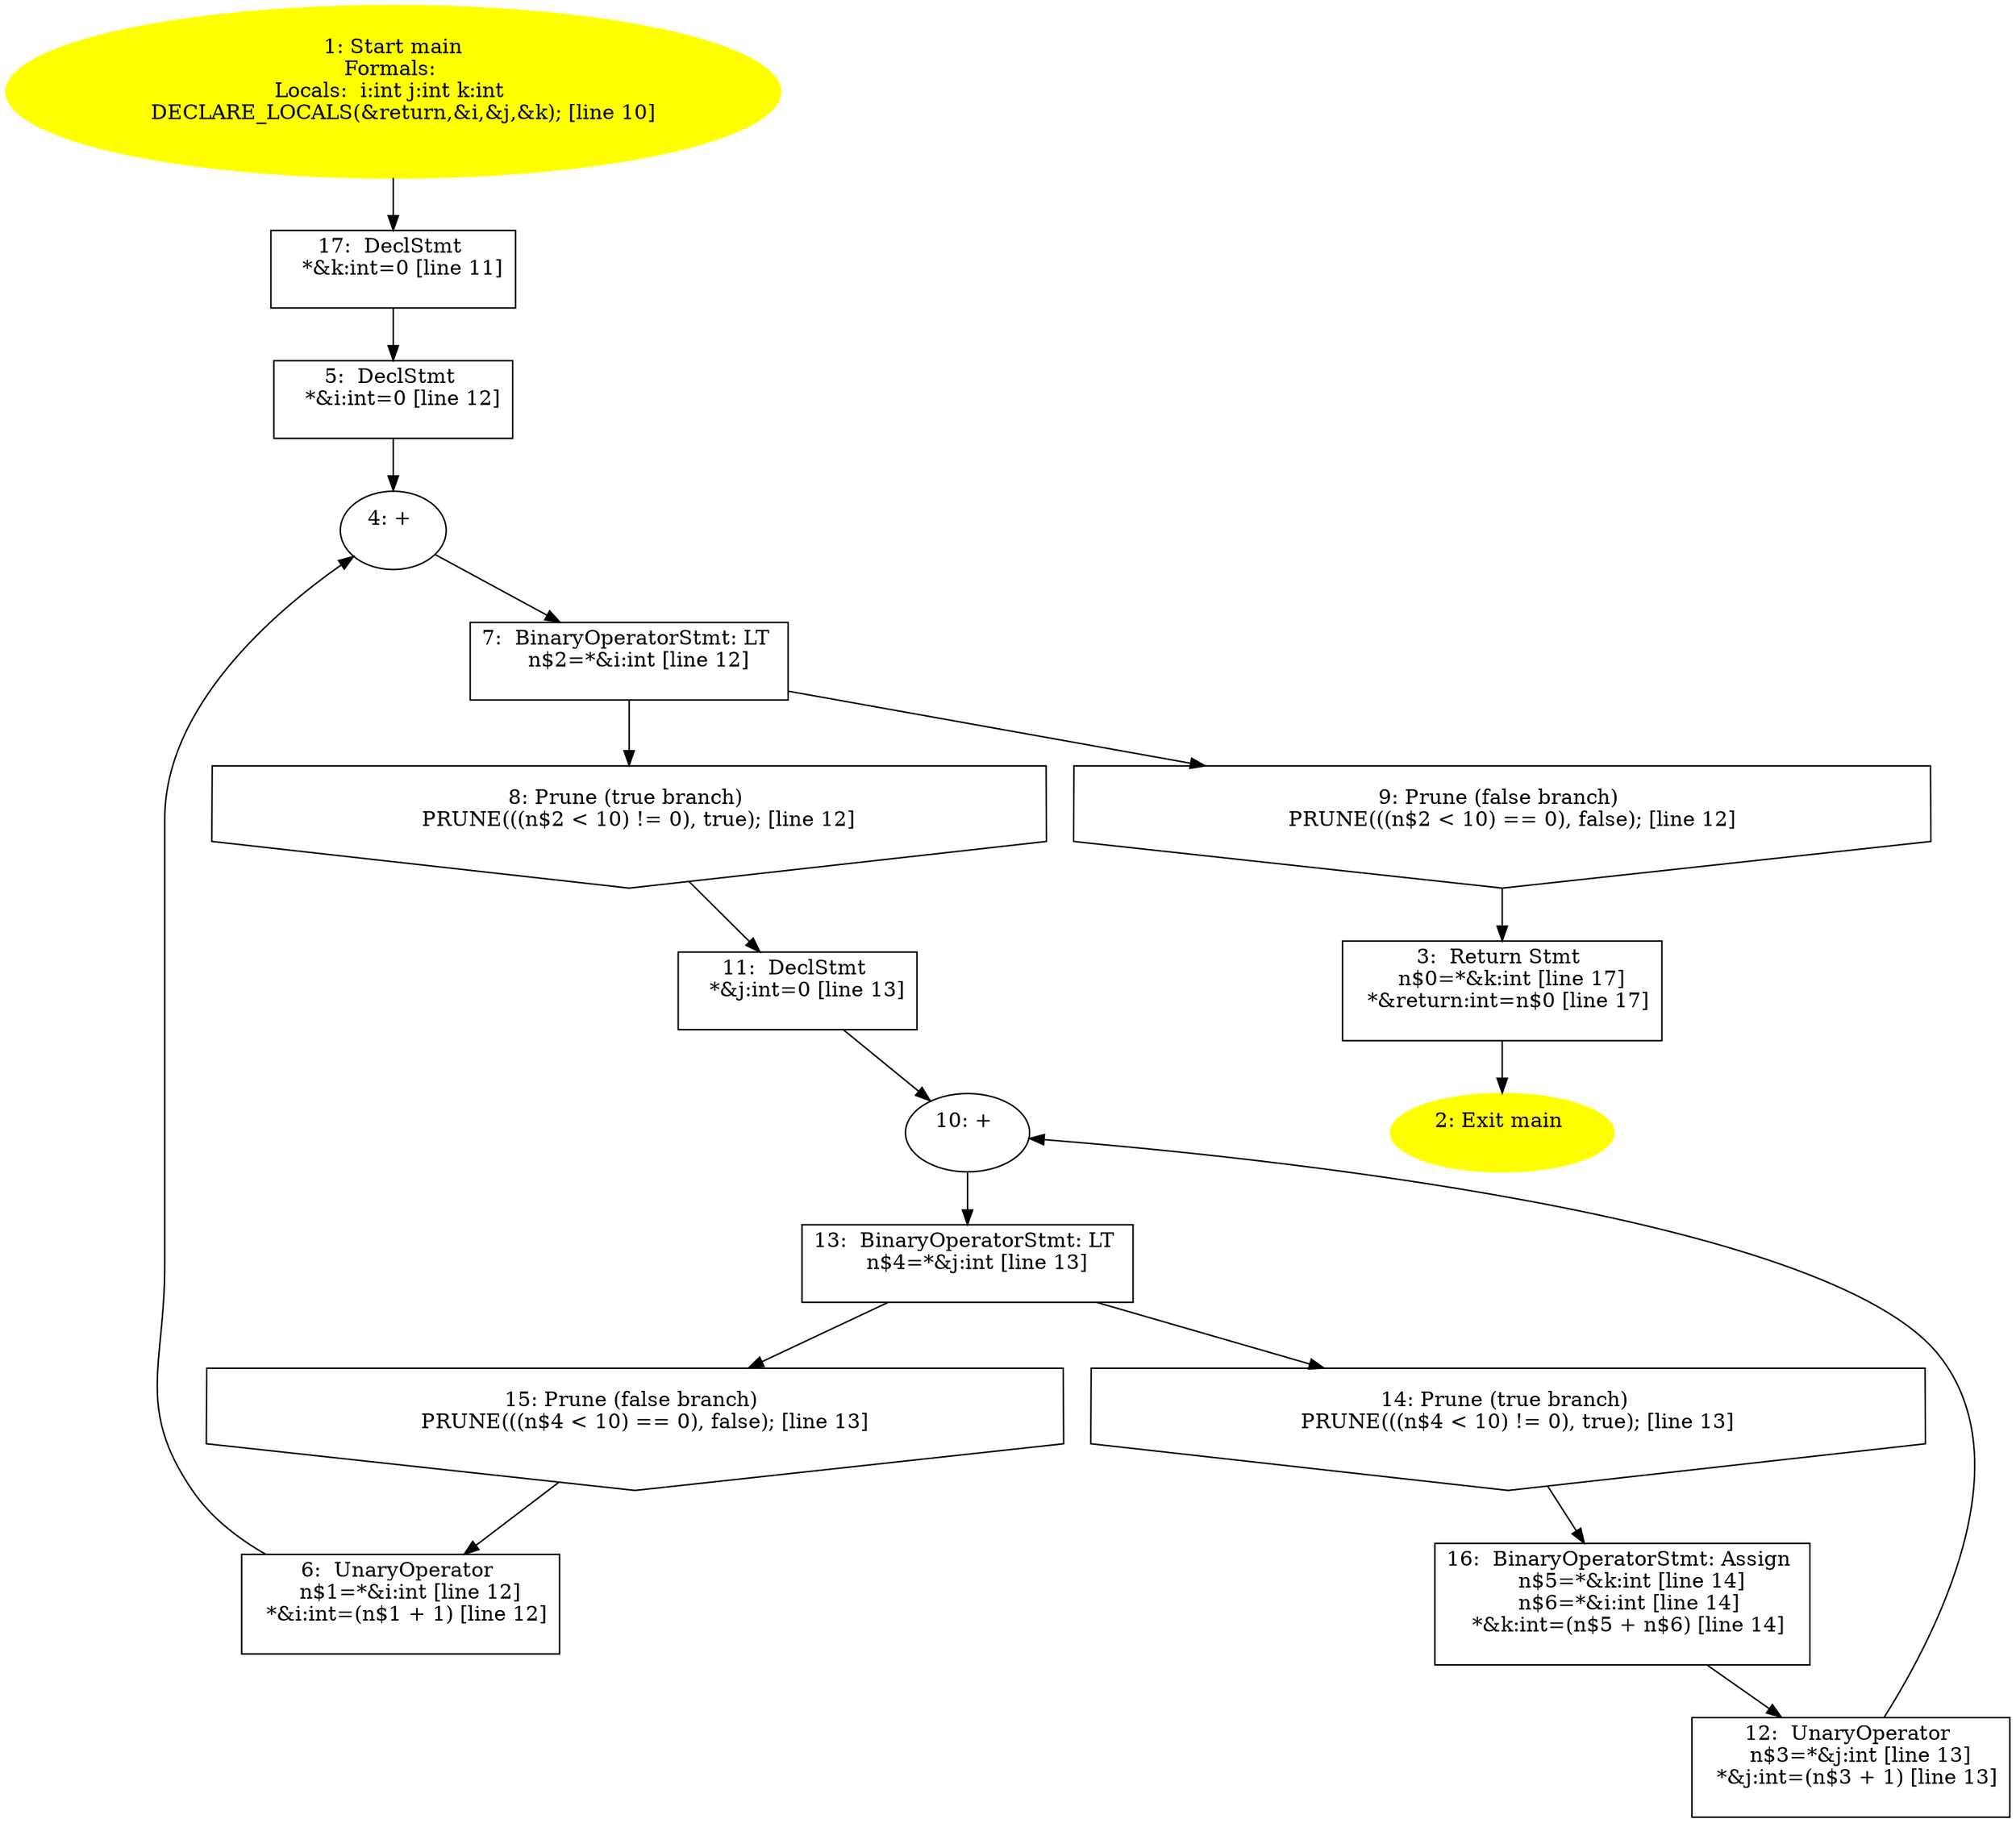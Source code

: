 /* @generated */
digraph iCFG {
"main.fad58de7366495db4650cfefac2fcd61_17" [label="17:  DeclStmt \n   *&k:int=0 [line 11]\n " shape="box"]
	

	 "main.fad58de7366495db4650cfefac2fcd61_17" -> "main.fad58de7366495db4650cfefac2fcd61_5" ;
"main.fad58de7366495db4650cfefac2fcd61_16" [label="16:  BinaryOperatorStmt: Assign \n   n$5=*&k:int [line 14]\n  n$6=*&i:int [line 14]\n  *&k:int=(n$5 + n$6) [line 14]\n " shape="box"]
	

	 "main.fad58de7366495db4650cfefac2fcd61_16" -> "main.fad58de7366495db4650cfefac2fcd61_12" ;
"main.fad58de7366495db4650cfefac2fcd61_15" [label="15: Prune (false branch) \n   PRUNE(((n$4 < 10) == 0), false); [line 13]\n " shape="invhouse"]
	

	 "main.fad58de7366495db4650cfefac2fcd61_15" -> "main.fad58de7366495db4650cfefac2fcd61_6" ;
"main.fad58de7366495db4650cfefac2fcd61_14" [label="14: Prune (true branch) \n   PRUNE(((n$4 < 10) != 0), true); [line 13]\n " shape="invhouse"]
	

	 "main.fad58de7366495db4650cfefac2fcd61_14" -> "main.fad58de7366495db4650cfefac2fcd61_16" ;
"main.fad58de7366495db4650cfefac2fcd61_13" [label="13:  BinaryOperatorStmt: LT \n   n$4=*&j:int [line 13]\n " shape="box"]
	

	 "main.fad58de7366495db4650cfefac2fcd61_13" -> "main.fad58de7366495db4650cfefac2fcd61_14" ;
	 "main.fad58de7366495db4650cfefac2fcd61_13" -> "main.fad58de7366495db4650cfefac2fcd61_15" ;
"main.fad58de7366495db4650cfefac2fcd61_12" [label="12:  UnaryOperator \n   n$3=*&j:int [line 13]\n  *&j:int=(n$3 + 1) [line 13]\n " shape="box"]
	

	 "main.fad58de7366495db4650cfefac2fcd61_12" -> "main.fad58de7366495db4650cfefac2fcd61_10" ;
"main.fad58de7366495db4650cfefac2fcd61_11" [label="11:  DeclStmt \n   *&j:int=0 [line 13]\n " shape="box"]
	

	 "main.fad58de7366495db4650cfefac2fcd61_11" -> "main.fad58de7366495db4650cfefac2fcd61_10" ;
"main.fad58de7366495db4650cfefac2fcd61_10" [label="10: + \n  " ]
	

	 "main.fad58de7366495db4650cfefac2fcd61_10" -> "main.fad58de7366495db4650cfefac2fcd61_13" ;
"main.fad58de7366495db4650cfefac2fcd61_9" [label="9: Prune (false branch) \n   PRUNE(((n$2 < 10) == 0), false); [line 12]\n " shape="invhouse"]
	

	 "main.fad58de7366495db4650cfefac2fcd61_9" -> "main.fad58de7366495db4650cfefac2fcd61_3" ;
"main.fad58de7366495db4650cfefac2fcd61_8" [label="8: Prune (true branch) \n   PRUNE(((n$2 < 10) != 0), true); [line 12]\n " shape="invhouse"]
	

	 "main.fad58de7366495db4650cfefac2fcd61_8" -> "main.fad58de7366495db4650cfefac2fcd61_11" ;
"main.fad58de7366495db4650cfefac2fcd61_7" [label="7:  BinaryOperatorStmt: LT \n   n$2=*&i:int [line 12]\n " shape="box"]
	

	 "main.fad58de7366495db4650cfefac2fcd61_7" -> "main.fad58de7366495db4650cfefac2fcd61_8" ;
	 "main.fad58de7366495db4650cfefac2fcd61_7" -> "main.fad58de7366495db4650cfefac2fcd61_9" ;
"main.fad58de7366495db4650cfefac2fcd61_6" [label="6:  UnaryOperator \n   n$1=*&i:int [line 12]\n  *&i:int=(n$1 + 1) [line 12]\n " shape="box"]
	

	 "main.fad58de7366495db4650cfefac2fcd61_6" -> "main.fad58de7366495db4650cfefac2fcd61_4" ;
"main.fad58de7366495db4650cfefac2fcd61_5" [label="5:  DeclStmt \n   *&i:int=0 [line 12]\n " shape="box"]
	

	 "main.fad58de7366495db4650cfefac2fcd61_5" -> "main.fad58de7366495db4650cfefac2fcd61_4" ;
"main.fad58de7366495db4650cfefac2fcd61_4" [label="4: + \n  " ]
	

	 "main.fad58de7366495db4650cfefac2fcd61_4" -> "main.fad58de7366495db4650cfefac2fcd61_7" ;
"main.fad58de7366495db4650cfefac2fcd61_3" [label="3:  Return Stmt \n   n$0=*&k:int [line 17]\n  *&return:int=n$0 [line 17]\n " shape="box"]
	

	 "main.fad58de7366495db4650cfefac2fcd61_3" -> "main.fad58de7366495db4650cfefac2fcd61_2" ;
"main.fad58de7366495db4650cfefac2fcd61_2" [label="2: Exit main \n  " color=yellow style=filled]
	

"main.fad58de7366495db4650cfefac2fcd61_1" [label="1: Start main\nFormals: \nLocals:  i:int j:int k:int \n   DECLARE_LOCALS(&return,&i,&j,&k); [line 10]\n " color=yellow style=filled]
	

	 "main.fad58de7366495db4650cfefac2fcd61_1" -> "main.fad58de7366495db4650cfefac2fcd61_17" ;
}
